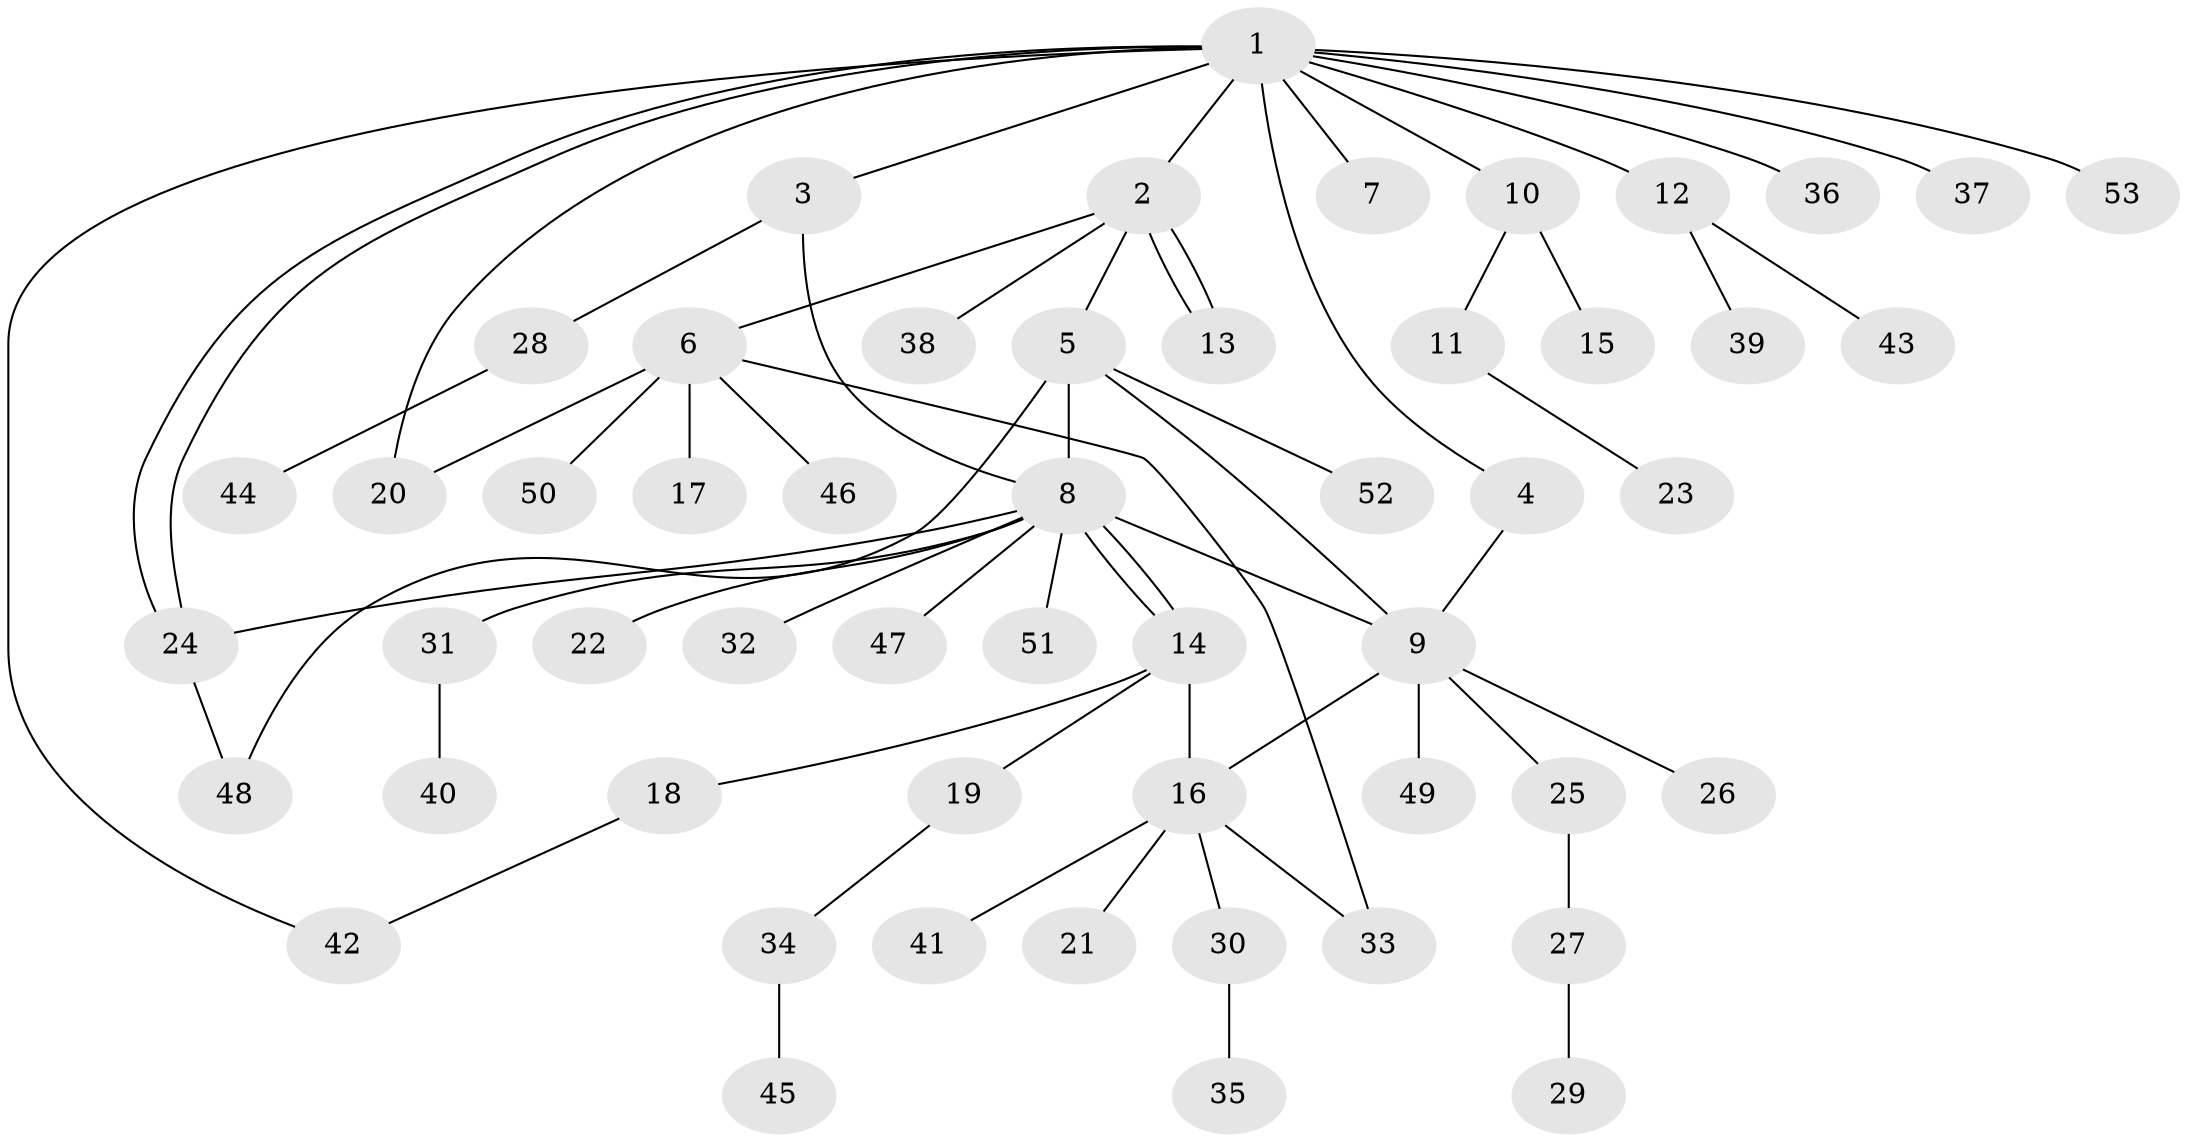 // Generated by graph-tools (version 1.1) at 2025/11/02/27/25 16:11:09]
// undirected, 53 vertices, 64 edges
graph export_dot {
graph [start="1"]
  node [color=gray90,style=filled];
  1;
  2;
  3;
  4;
  5;
  6;
  7;
  8;
  9;
  10;
  11;
  12;
  13;
  14;
  15;
  16;
  17;
  18;
  19;
  20;
  21;
  22;
  23;
  24;
  25;
  26;
  27;
  28;
  29;
  30;
  31;
  32;
  33;
  34;
  35;
  36;
  37;
  38;
  39;
  40;
  41;
  42;
  43;
  44;
  45;
  46;
  47;
  48;
  49;
  50;
  51;
  52;
  53;
  1 -- 2;
  1 -- 3;
  1 -- 4;
  1 -- 7;
  1 -- 10;
  1 -- 12;
  1 -- 20;
  1 -- 24;
  1 -- 24;
  1 -- 36;
  1 -- 37;
  1 -- 42;
  1 -- 53;
  2 -- 5;
  2 -- 6;
  2 -- 13;
  2 -- 13;
  2 -- 38;
  3 -- 8;
  3 -- 28;
  4 -- 9;
  5 -- 8;
  5 -- 9;
  5 -- 48;
  5 -- 52;
  6 -- 17;
  6 -- 20;
  6 -- 33;
  6 -- 46;
  6 -- 50;
  8 -- 9;
  8 -- 14;
  8 -- 14;
  8 -- 22;
  8 -- 24;
  8 -- 31;
  8 -- 32;
  8 -- 47;
  8 -- 51;
  9 -- 16;
  9 -- 25;
  9 -- 26;
  9 -- 49;
  10 -- 11;
  10 -- 15;
  11 -- 23;
  12 -- 39;
  12 -- 43;
  14 -- 16;
  14 -- 18;
  14 -- 19;
  16 -- 21;
  16 -- 30;
  16 -- 33;
  16 -- 41;
  18 -- 42;
  19 -- 34;
  24 -- 48;
  25 -- 27;
  27 -- 29;
  28 -- 44;
  30 -- 35;
  31 -- 40;
  34 -- 45;
}
